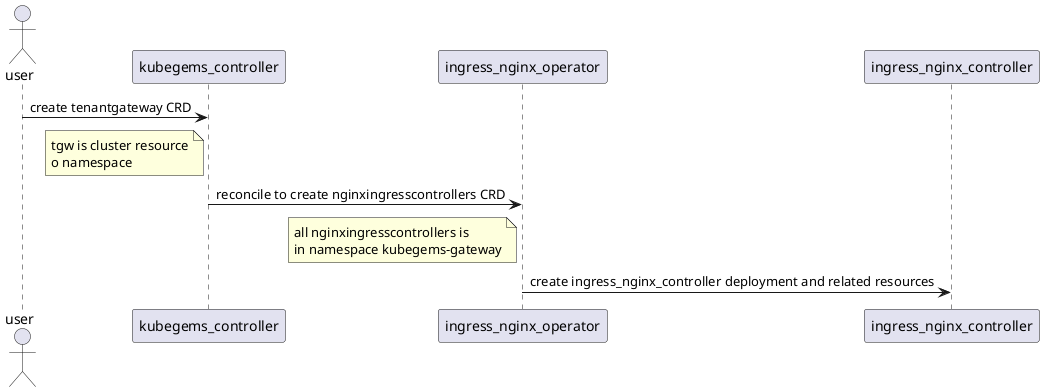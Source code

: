 @startuml gateway

actor user
participant kubegems_controller
participant ingress_nginx_operator
participant ingress_nginx_controller

user -> kubegems_controller: create tenantgateway CRD
note left kubegems_controller: tgw is cluster resource\no namespace
kubegems_controller -> ingress_nginx_operator: reconcile to create nginxingresscontrollers CRD
note left ingress_nginx_operator: all nginxingresscontrollers is\nin namespace kubegems-gateway
ingress_nginx_operator -> ingress_nginx_controller: create ingress_nginx_controller deployment and related resources

@enduml